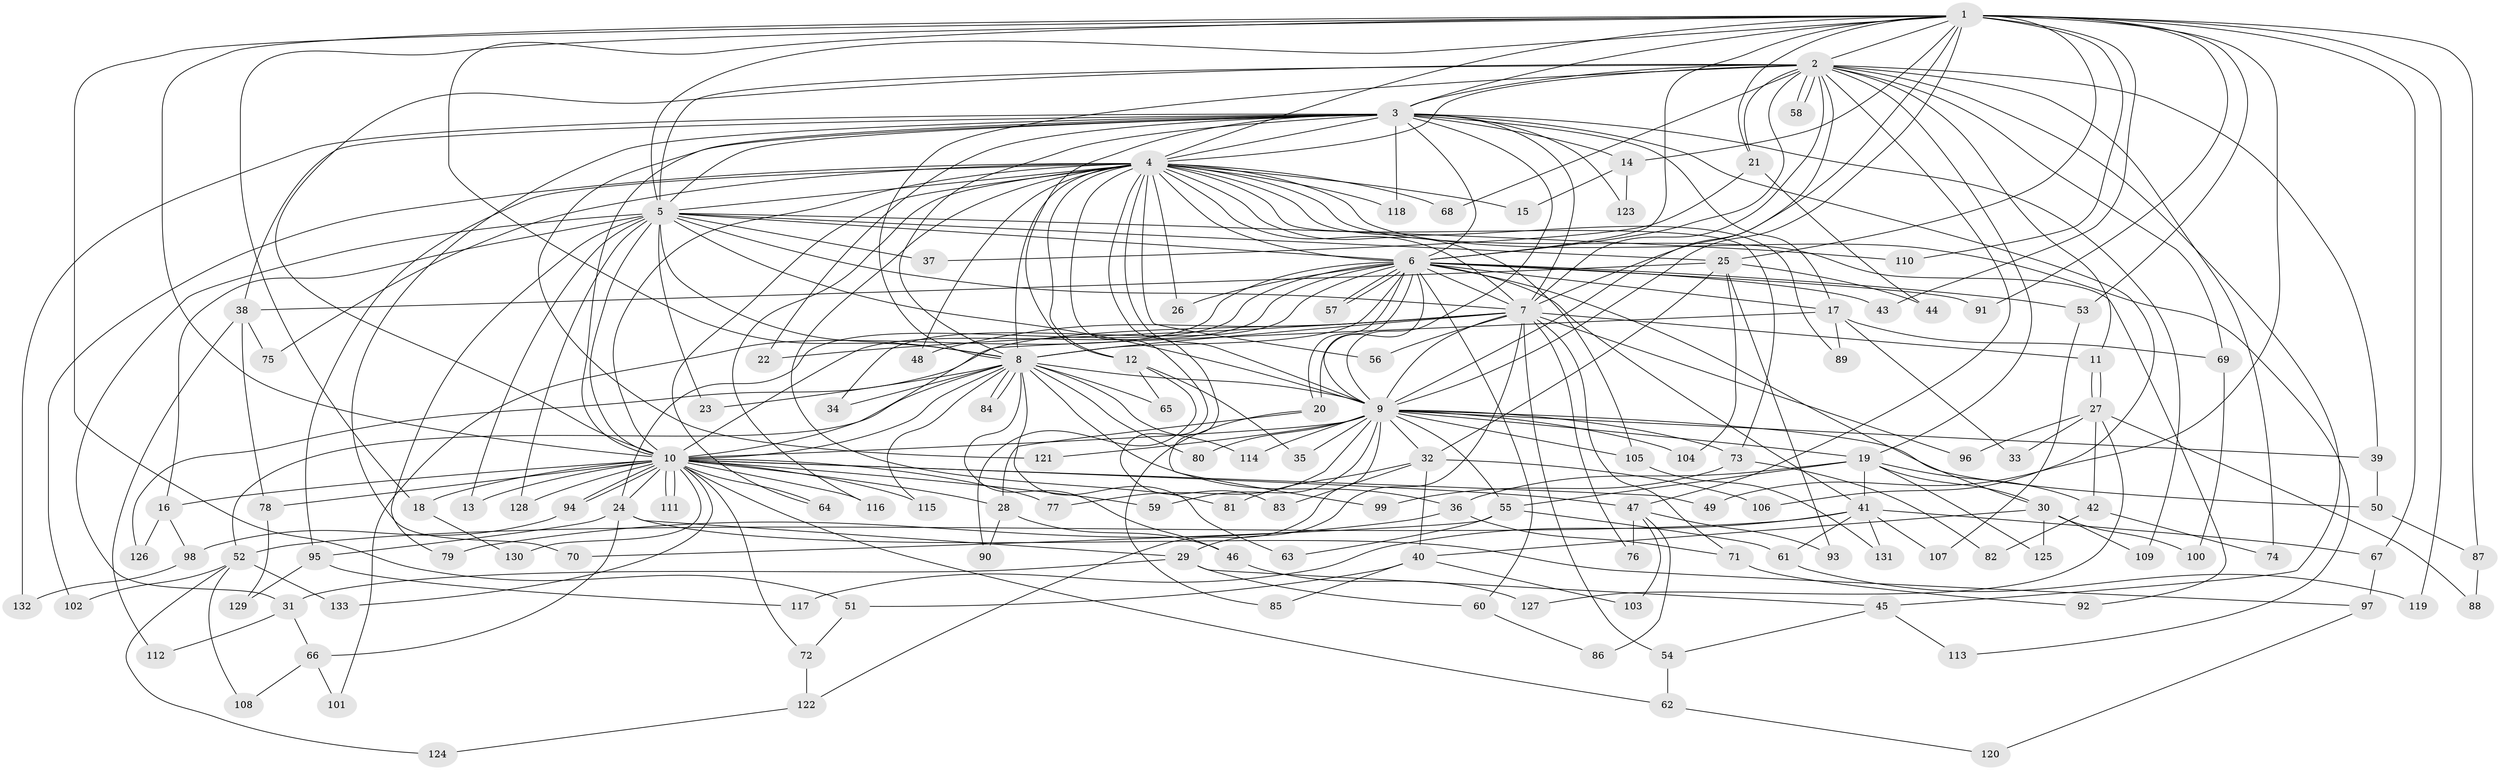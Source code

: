 // Generated by graph-tools (version 1.1) at 2025/11/02/27/25 16:11:01]
// undirected, 133 vertices, 291 edges
graph export_dot {
graph [start="1"]
  node [color=gray90,style=filled];
  1;
  2;
  3;
  4;
  5;
  6;
  7;
  8;
  9;
  10;
  11;
  12;
  13;
  14;
  15;
  16;
  17;
  18;
  19;
  20;
  21;
  22;
  23;
  24;
  25;
  26;
  27;
  28;
  29;
  30;
  31;
  32;
  33;
  34;
  35;
  36;
  37;
  38;
  39;
  40;
  41;
  42;
  43;
  44;
  45;
  46;
  47;
  48;
  49;
  50;
  51;
  52;
  53;
  54;
  55;
  56;
  57;
  58;
  59;
  60;
  61;
  62;
  63;
  64;
  65;
  66;
  67;
  68;
  69;
  70;
  71;
  72;
  73;
  74;
  75;
  76;
  77;
  78;
  79;
  80;
  81;
  82;
  83;
  84;
  85;
  86;
  87;
  88;
  89;
  90;
  91;
  92;
  93;
  94;
  95;
  96;
  97;
  98;
  99;
  100;
  101;
  102;
  103;
  104;
  105;
  106;
  107;
  108;
  109;
  110;
  111;
  112;
  113;
  114;
  115;
  116;
  117;
  118;
  119;
  120;
  121;
  122;
  123;
  124;
  125;
  126;
  127;
  128;
  129;
  130;
  131;
  132;
  133;
  1 -- 2;
  1 -- 3;
  1 -- 4;
  1 -- 5;
  1 -- 6;
  1 -- 7;
  1 -- 8;
  1 -- 9;
  1 -- 10;
  1 -- 14;
  1 -- 18;
  1 -- 21;
  1 -- 25;
  1 -- 43;
  1 -- 49;
  1 -- 51;
  1 -- 53;
  1 -- 67;
  1 -- 87;
  1 -- 91;
  1 -- 110;
  1 -- 119;
  2 -- 3;
  2 -- 4;
  2 -- 5;
  2 -- 6;
  2 -- 7;
  2 -- 8;
  2 -- 9;
  2 -- 10;
  2 -- 11;
  2 -- 19;
  2 -- 21;
  2 -- 39;
  2 -- 45;
  2 -- 47;
  2 -- 58;
  2 -- 58;
  2 -- 68;
  2 -- 69;
  2 -- 74;
  3 -- 4;
  3 -- 5;
  3 -- 6;
  3 -- 7;
  3 -- 8;
  3 -- 9;
  3 -- 10;
  3 -- 12;
  3 -- 14;
  3 -- 17;
  3 -- 22;
  3 -- 38;
  3 -- 70;
  3 -- 106;
  3 -- 109;
  3 -- 118;
  3 -- 121;
  3 -- 123;
  3 -- 132;
  4 -- 5;
  4 -- 6;
  4 -- 7;
  4 -- 8;
  4 -- 9;
  4 -- 10;
  4 -- 12;
  4 -- 15;
  4 -- 26;
  4 -- 48;
  4 -- 56;
  4 -- 64;
  4 -- 68;
  4 -- 73;
  4 -- 75;
  4 -- 81;
  4 -- 83;
  4 -- 89;
  4 -- 92;
  4 -- 95;
  4 -- 99;
  4 -- 102;
  4 -- 105;
  4 -- 113;
  4 -- 116;
  4 -- 118;
  5 -- 6;
  5 -- 7;
  5 -- 8;
  5 -- 9;
  5 -- 10;
  5 -- 13;
  5 -- 16;
  5 -- 23;
  5 -- 25;
  5 -- 31;
  5 -- 37;
  5 -- 79;
  5 -- 110;
  5 -- 128;
  6 -- 7;
  6 -- 8;
  6 -- 9;
  6 -- 10;
  6 -- 17;
  6 -- 20;
  6 -- 20;
  6 -- 24;
  6 -- 26;
  6 -- 30;
  6 -- 34;
  6 -- 41;
  6 -- 43;
  6 -- 53;
  6 -- 57;
  6 -- 57;
  6 -- 60;
  6 -- 91;
  6 -- 101;
  7 -- 8;
  7 -- 9;
  7 -- 10;
  7 -- 11;
  7 -- 22;
  7 -- 29;
  7 -- 48;
  7 -- 54;
  7 -- 56;
  7 -- 71;
  7 -- 76;
  7 -- 96;
  8 -- 9;
  8 -- 10;
  8 -- 23;
  8 -- 34;
  8 -- 36;
  8 -- 46;
  8 -- 52;
  8 -- 63;
  8 -- 65;
  8 -- 80;
  8 -- 84;
  8 -- 84;
  8 -- 114;
  8 -- 115;
  9 -- 10;
  9 -- 19;
  9 -- 32;
  9 -- 35;
  9 -- 39;
  9 -- 50;
  9 -- 55;
  9 -- 59;
  9 -- 73;
  9 -- 77;
  9 -- 80;
  9 -- 104;
  9 -- 105;
  9 -- 114;
  9 -- 121;
  9 -- 122;
  10 -- 13;
  10 -- 16;
  10 -- 18;
  10 -- 24;
  10 -- 28;
  10 -- 47;
  10 -- 49;
  10 -- 59;
  10 -- 62;
  10 -- 64;
  10 -- 72;
  10 -- 77;
  10 -- 78;
  10 -- 94;
  10 -- 94;
  10 -- 111;
  10 -- 111;
  10 -- 115;
  10 -- 116;
  10 -- 128;
  10 -- 130;
  10 -- 133;
  11 -- 27;
  11 -- 27;
  12 -- 35;
  12 -- 65;
  12 -- 90;
  14 -- 15;
  14 -- 123;
  16 -- 98;
  16 -- 126;
  17 -- 33;
  17 -- 69;
  17 -- 89;
  17 -- 126;
  18 -- 130;
  19 -- 30;
  19 -- 36;
  19 -- 41;
  19 -- 42;
  19 -- 55;
  19 -- 125;
  20 -- 28;
  20 -- 85;
  21 -- 37;
  21 -- 44;
  24 -- 29;
  24 -- 66;
  24 -- 95;
  24 -- 97;
  25 -- 32;
  25 -- 38;
  25 -- 44;
  25 -- 93;
  25 -- 104;
  27 -- 33;
  27 -- 42;
  27 -- 88;
  27 -- 96;
  27 -- 127;
  28 -- 46;
  28 -- 90;
  29 -- 31;
  29 -- 45;
  29 -- 60;
  30 -- 40;
  30 -- 100;
  30 -- 109;
  30 -- 125;
  31 -- 66;
  31 -- 112;
  32 -- 40;
  32 -- 81;
  32 -- 83;
  32 -- 106;
  36 -- 71;
  36 -- 79;
  38 -- 75;
  38 -- 78;
  38 -- 112;
  39 -- 50;
  40 -- 51;
  40 -- 85;
  40 -- 103;
  41 -- 52;
  41 -- 61;
  41 -- 67;
  41 -- 107;
  41 -- 117;
  41 -- 131;
  42 -- 74;
  42 -- 82;
  45 -- 54;
  45 -- 113;
  46 -- 127;
  47 -- 76;
  47 -- 86;
  47 -- 93;
  47 -- 103;
  50 -- 87;
  51 -- 72;
  52 -- 102;
  52 -- 108;
  52 -- 124;
  52 -- 133;
  53 -- 107;
  54 -- 62;
  55 -- 61;
  55 -- 63;
  55 -- 70;
  60 -- 86;
  61 -- 119;
  62 -- 120;
  66 -- 101;
  66 -- 108;
  67 -- 97;
  69 -- 100;
  71 -- 92;
  72 -- 122;
  73 -- 82;
  73 -- 99;
  78 -- 129;
  87 -- 88;
  94 -- 98;
  95 -- 117;
  95 -- 129;
  97 -- 120;
  98 -- 132;
  105 -- 131;
  122 -- 124;
}
